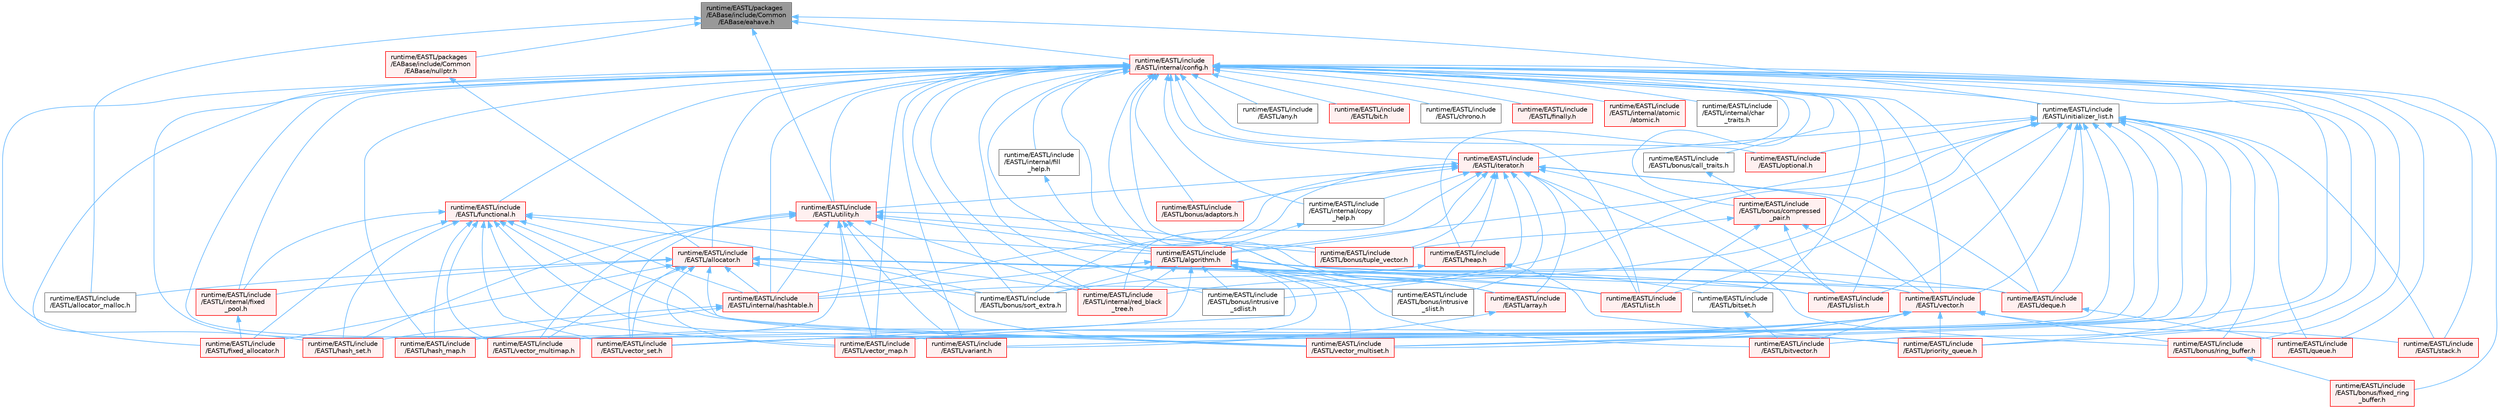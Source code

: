 digraph "runtime/EASTL/packages/EABase/include/Common/EABase/eahave.h"
{
 // LATEX_PDF_SIZE
  bgcolor="transparent";
  edge [fontname=Helvetica,fontsize=10,labelfontname=Helvetica,labelfontsize=10];
  node [fontname=Helvetica,fontsize=10,shape=box,height=0.2,width=0.4];
  Node1 [id="Node000001",label="runtime/EASTL/packages\l/EABase/include/Common\l/EABase/eahave.h",height=0.2,width=0.4,color="gray40", fillcolor="grey60", style="filled", fontcolor="black",tooltip=" "];
  Node1 -> Node2 [id="edge1_Node000001_Node000002",dir="back",color="steelblue1",style="solid",tooltip=" "];
  Node2 [id="Node000002",label="runtime/EASTL/include\l/EASTL/allocator_malloc.h",height=0.2,width=0.4,color="grey40", fillcolor="white", style="filled",URL="$allocator__malloc_8h.html",tooltip=" "];
  Node1 -> Node3 [id="edge2_Node000001_Node000003",dir="back",color="steelblue1",style="solid",tooltip=" "];
  Node3 [id="Node000003",label="runtime/EASTL/include\l/EASTL/initializer_list.h",height=0.2,width=0.4,color="grey40", fillcolor="white", style="filled",URL="$initializer__list_8h.html",tooltip=" "];
  Node3 -> Node4 [id="edge3_Node000003_Node000004",dir="back",color="steelblue1",style="solid",tooltip=" "];
  Node4 [id="Node000004",label="runtime/EASTL/include\l/EASTL/algorithm.h",height=0.2,width=0.4,color="red", fillcolor="#FFF0F0", style="filled",URL="$_e_a_s_t_l_2include_2_e_a_s_t_l_2algorithm_8h.html",tooltip=" "];
  Node4 -> Node5 [id="edge4_Node000004_Node000005",dir="back",color="steelblue1",style="solid",tooltip=" "];
  Node5 [id="Node000005",label="runtime/EASTL/include\l/EASTL/array.h",height=0.2,width=0.4,color="red", fillcolor="#FFF0F0", style="filled",URL="$array_8h.html",tooltip=" "];
  Node5 -> Node418 [id="edge5_Node000005_Node000418",dir="back",color="steelblue1",style="solid",tooltip=" "];
  Node418 [id="Node000418",label="runtime/EASTL/include\l/EASTL/variant.h",height=0.2,width=0.4,color="red", fillcolor="#FFF0F0", style="filled",URL="$_e_a_s_t_l_2include_2_e_a_s_t_l_2variant_8h.html",tooltip=" "];
  Node4 -> Node73 [id="edge6_Node000004_Node000073",dir="back",color="steelblue1",style="solid",tooltip=" "];
  Node73 [id="Node000073",label="runtime/EASTL/include\l/EASTL/bitset.h",height=0.2,width=0.4,color="grey40", fillcolor="white", style="filled",URL="$bitset_8h.html",tooltip=" "];
  Node73 -> Node74 [id="edge7_Node000073_Node000074",dir="back",color="steelblue1",style="solid",tooltip=" "];
  Node74 [id="Node000074",label="runtime/EASTL/include\l/EASTL/bitvector.h",height=0.2,width=0.4,color="red", fillcolor="#FFF0F0", style="filled",URL="$bitvector_8h.html",tooltip=" "];
  Node4 -> Node74 [id="edge8_Node000004_Node000074",dir="back",color="steelblue1",style="solid",tooltip=" "];
  Node4 -> Node420 [id="edge9_Node000004_Node000420",dir="back",color="steelblue1",style="solid",tooltip=" "];
  Node420 [id="Node000420",label="runtime/EASTL/include\l/EASTL/bonus/intrusive\l_sdlist.h",height=0.2,width=0.4,color="grey40", fillcolor="white", style="filled",URL="$intrusive__sdlist_8h.html",tooltip=" "];
  Node4 -> Node421 [id="edge10_Node000004_Node000421",dir="back",color="steelblue1",style="solid",tooltip=" "];
  Node421 [id="Node000421",label="runtime/EASTL/include\l/EASTL/bonus/intrusive\l_slist.h",height=0.2,width=0.4,color="grey40", fillcolor="white", style="filled",URL="$intrusive__slist_8h.html",tooltip=" "];
  Node4 -> Node422 [id="edge11_Node000004_Node000422",dir="back",color="steelblue1",style="solid",tooltip=" "];
  Node422 [id="Node000422",label="runtime/EASTL/include\l/EASTL/bonus/sort_extra.h",height=0.2,width=0.4,color="grey40", fillcolor="white", style="filled",URL="$sort__extra_8h.html",tooltip=" "];
  Node4 -> Node423 [id="edge12_Node000004_Node000423",dir="back",color="steelblue1",style="solid",tooltip=" "];
  Node423 [id="Node000423",label="runtime/EASTL/include\l/EASTL/deque.h",height=0.2,width=0.4,color="red", fillcolor="#FFF0F0", style="filled",URL="$_e_a_s_t_l_2include_2_e_a_s_t_l_2deque_8h.html",tooltip=" "];
  Node423 -> Node424 [id="edge13_Node000423_Node000424",dir="back",color="steelblue1",style="solid",tooltip=" "];
  Node424 [id="Node000424",label="runtime/EASTL/include\l/EASTL/queue.h",height=0.2,width=0.4,color="red", fillcolor="#FFF0F0", style="filled",URL="$_e_a_s_t_l_2include_2_e_a_s_t_l_2queue_8h.html",tooltip=" "];
  Node4 -> Node99 [id="edge14_Node000004_Node000099",dir="back",color="steelblue1",style="solid",tooltip=" "];
  Node99 [id="Node000099",label="runtime/EASTL/include\l/EASTL/internal/hashtable.h",height=0.2,width=0.4,color="red", fillcolor="#FFF0F0", style="filled",URL="$hashtable_8h.html",tooltip=" "];
  Node99 -> Node100 [id="edge15_Node000099_Node000100",dir="back",color="steelblue1",style="solid",tooltip=" "];
  Node100 [id="Node000100",label="runtime/EASTL/include\l/EASTL/hash_map.h",height=0.2,width=0.4,color="red", fillcolor="#FFF0F0", style="filled",URL="$hash__map_8h.html",tooltip=" "];
  Node99 -> Node106 [id="edge16_Node000099_Node000106",dir="back",color="steelblue1",style="solid",tooltip=" "];
  Node106 [id="Node000106",label="runtime/EASTL/include\l/EASTL/hash_set.h",height=0.2,width=0.4,color="red", fillcolor="#FFF0F0", style="filled",URL="$hash__set_8h.html",tooltip=" "];
  Node4 -> Node427 [id="edge17_Node000004_Node000427",dir="back",color="steelblue1",style="solid",tooltip=" "];
  Node427 [id="Node000427",label="runtime/EASTL/include\l/EASTL/internal/red_black\l_tree.h",height=0.2,width=0.4,color="red", fillcolor="#FFF0F0", style="filled",URL="$red__black__tree_8h.html",tooltip=" "];
  Node4 -> Node437 [id="edge18_Node000004_Node000437",dir="back",color="steelblue1",style="solid",tooltip=" "];
  Node437 [id="Node000437",label="runtime/EASTL/include\l/EASTL/list.h",height=0.2,width=0.4,color="red", fillcolor="#FFF0F0", style="filled",URL="$_e_a_s_t_l_2include_2_e_a_s_t_l_2list_8h.html",tooltip=" "];
  Node4 -> Node461 [id="edge19_Node000004_Node000461",dir="back",color="steelblue1",style="solid",tooltip=" "];
  Node461 [id="Node000461",label="runtime/EASTL/include\l/EASTL/slist.h",height=0.2,width=0.4,color="red", fillcolor="#FFF0F0", style="filled",URL="$slist_8h.html",tooltip=" "];
  Node4 -> Node462 [id="edge20_Node000004_Node000462",dir="back",color="steelblue1",style="solid",tooltip=" "];
  Node462 [id="Node000462",label="runtime/EASTL/include\l/EASTL/vector.h",height=0.2,width=0.4,color="red", fillcolor="#FFF0F0", style="filled",URL="$_e_a_s_t_l_2include_2_e_a_s_t_l_2vector_8h.html",tooltip=" "];
  Node462 -> Node74 [id="edge21_Node000462_Node000074",dir="back",color="steelblue1",style="solid",tooltip=" "];
  Node462 -> Node463 [id="edge22_Node000462_Node000463",dir="back",color="steelblue1",style="solid",tooltip=" "];
  Node463 [id="Node000463",label="runtime/EASTL/include\l/EASTL/bonus/ring_buffer.h",height=0.2,width=0.4,color="red", fillcolor="#FFF0F0", style="filled",URL="$_e_a_s_t_l_2include_2_e_a_s_t_l_2bonus_2ring__buffer_8h.html",tooltip=" "];
  Node463 -> Node448 [id="edge23_Node000463_Node000448",dir="back",color="steelblue1",style="solid",tooltip=" "];
  Node448 [id="Node000448",label="runtime/EASTL/include\l/EASTL/bonus/fixed_ring\l_buffer.h",height=0.2,width=0.4,color="red", fillcolor="#FFF0F0", style="filled",URL="$fixed__ring__buffer_8h.html",tooltip=" "];
  Node462 -> Node464 [id="edge24_Node000462_Node000464",dir="back",color="steelblue1",style="solid",tooltip=" "];
  Node464 [id="Node000464",label="runtime/EASTL/include\l/EASTL/priority_queue.h",height=0.2,width=0.4,color="red", fillcolor="#FFF0F0", style="filled",URL="$_e_a_s_t_l_2include_2_e_a_s_t_l_2priority__queue_8h.html",tooltip=" "];
  Node462 -> Node466 [id="edge25_Node000462_Node000466",dir="back",color="steelblue1",style="solid",tooltip=" "];
  Node466 [id="Node000466",label="runtime/EASTL/include\l/EASTL/stack.h",height=0.2,width=0.4,color="red", fillcolor="#FFF0F0", style="filled",URL="$_e_a_s_t_l_2include_2_e_a_s_t_l_2stack_8h.html",tooltip=" "];
  Node462 -> Node468 [id="edge26_Node000462_Node000468",dir="back",color="steelblue1",style="solid",tooltip=" "];
  Node468 [id="Node000468",label="runtime/EASTL/include\l/EASTL/vector_map.h",height=0.2,width=0.4,color="red", fillcolor="#FFF0F0", style="filled",URL="$_e_a_s_t_l_2include_2_e_a_s_t_l_2vector__map_8h.html",tooltip=" "];
  Node462 -> Node470 [id="edge27_Node000462_Node000470",dir="back",color="steelblue1",style="solid",tooltip=" "];
  Node470 [id="Node000470",label="runtime/EASTL/include\l/EASTL/vector_multimap.h",height=0.2,width=0.4,color="red", fillcolor="#FFF0F0", style="filled",URL="$vector__multimap_8h.html",tooltip=" "];
  Node462 -> Node471 [id="edge28_Node000462_Node000471",dir="back",color="steelblue1",style="solid",tooltip=" "];
  Node471 [id="Node000471",label="runtime/EASTL/include\l/EASTL/vector_multiset.h",height=0.2,width=0.4,color="red", fillcolor="#FFF0F0", style="filled",URL="$vector__multiset_8h.html",tooltip=" "];
  Node462 -> Node472 [id="edge29_Node000462_Node000472",dir="back",color="steelblue1",style="solid",tooltip=" "];
  Node472 [id="Node000472",label="runtime/EASTL/include\l/EASTL/vector_set.h",height=0.2,width=0.4,color="red", fillcolor="#FFF0F0", style="filled",URL="$vector__set_8h.html",tooltip=" "];
  Node4 -> Node468 [id="edge30_Node000004_Node000468",dir="back",color="steelblue1",style="solid",tooltip=" "];
  Node4 -> Node470 [id="edge31_Node000004_Node000470",dir="back",color="steelblue1",style="solid",tooltip=" "];
  Node4 -> Node471 [id="edge32_Node000004_Node000471",dir="back",color="steelblue1",style="solid",tooltip=" "];
  Node4 -> Node472 [id="edge33_Node000004_Node000472",dir="back",color="steelblue1",style="solid",tooltip=" "];
  Node3 -> Node463 [id="edge34_Node000003_Node000463",dir="back",color="steelblue1",style="solid",tooltip=" "];
  Node3 -> Node423 [id="edge35_Node000003_Node000423",dir="back",color="steelblue1",style="solid",tooltip=" "];
  Node3 -> Node99 [id="edge36_Node000003_Node000099",dir="back",color="steelblue1",style="solid",tooltip=" "];
  Node3 -> Node427 [id="edge37_Node000003_Node000427",dir="back",color="steelblue1",style="solid",tooltip=" "];
  Node3 -> Node476 [id="edge38_Node000003_Node000476",dir="back",color="steelblue1",style="solid",tooltip=" "];
  Node476 [id="Node000476",label="runtime/EASTL/include\l/EASTL/iterator.h",height=0.2,width=0.4,color="red", fillcolor="#FFF0F0", style="filled",URL="$_e_a_s_t_l_2include_2_e_a_s_t_l_2iterator_8h.html",tooltip=" "];
  Node476 -> Node4 [id="edge39_Node000476_Node000004",dir="back",color="steelblue1",style="solid",tooltip=" "];
  Node476 -> Node5 [id="edge40_Node000476_Node000005",dir="back",color="steelblue1",style="solid",tooltip=" "];
  Node476 -> Node477 [id="edge41_Node000476_Node000477",dir="back",color="steelblue1",style="solid",tooltip=" "];
  Node477 [id="Node000477",label="runtime/EASTL/include\l/EASTL/bonus/adaptors.h",height=0.2,width=0.4,color="red", fillcolor="#FFF0F0", style="filled",URL="$adaptors_8h.html",tooltip=" "];
  Node476 -> Node420 [id="edge42_Node000476_Node000420",dir="back",color="steelblue1",style="solid",tooltip=" "];
  Node476 -> Node421 [id="edge43_Node000476_Node000421",dir="back",color="steelblue1",style="solid",tooltip=" "];
  Node476 -> Node463 [id="edge44_Node000476_Node000463",dir="back",color="steelblue1",style="solid",tooltip=" "];
  Node476 -> Node422 [id="edge45_Node000476_Node000422",dir="back",color="steelblue1",style="solid",tooltip=" "];
  Node476 -> Node441 [id="edge46_Node000476_Node000441",dir="back",color="steelblue1",style="solid",tooltip=" "];
  Node441 [id="Node000441",label="runtime/EASTL/include\l/EASTL/bonus/tuple_vector.h",height=0.2,width=0.4,color="red", fillcolor="#FFF0F0", style="filled",URL="$tuple__vector_8h.html",tooltip=" "];
  Node476 -> Node423 [id="edge47_Node000476_Node000423",dir="back",color="steelblue1",style="solid",tooltip=" "];
  Node476 -> Node480 [id="edge48_Node000476_Node000480",dir="back",color="steelblue1",style="solid",tooltip=" "];
  Node480 [id="Node000480",label="runtime/EASTL/include\l/EASTL/heap.h",height=0.2,width=0.4,color="red", fillcolor="#FFF0F0", style="filled",URL="$heap_8h.html",tooltip=" "];
  Node480 -> Node422 [id="edge49_Node000480_Node000422",dir="back",color="steelblue1",style="solid",tooltip=" "];
  Node480 -> Node464 [id="edge50_Node000480_Node000464",dir="back",color="steelblue1",style="solid",tooltip=" "];
  Node476 -> Node98 [id="edge51_Node000476_Node000098",dir="back",color="steelblue1",style="solid",tooltip=" "];
  Node98 [id="Node000098",label="runtime/EASTL/include\l/EASTL/internal/copy\l_help.h",height=0.2,width=0.4,color="grey40", fillcolor="white", style="filled",URL="$copy__help_8h.html",tooltip=" "];
  Node98 -> Node4 [id="edge52_Node000098_Node000004",dir="back",color="steelblue1",style="solid",tooltip=" "];
  Node476 -> Node99 [id="edge53_Node000476_Node000099",dir="back",color="steelblue1",style="solid",tooltip=" "];
  Node476 -> Node427 [id="edge54_Node000476_Node000427",dir="back",color="steelblue1",style="solid",tooltip=" "];
  Node476 -> Node437 [id="edge55_Node000476_Node000437",dir="back",color="steelblue1",style="solid",tooltip=" "];
  Node476 -> Node461 [id="edge56_Node000476_Node000461",dir="back",color="steelblue1",style="solid",tooltip=" "];
  Node476 -> Node483 [id="edge57_Node000476_Node000483",dir="back",color="steelblue1",style="solid",tooltip=" "];
  Node483 [id="Node000483",label="runtime/EASTL/include\l/EASTL/utility.h",height=0.2,width=0.4,color="red", fillcolor="#FFF0F0", style="filled",URL="$_e_a_s_t_l_2include_2_e_a_s_t_l_2utility_8h.html",tooltip=" "];
  Node483 -> Node4 [id="edge58_Node000483_Node000004",dir="back",color="steelblue1",style="solid",tooltip=" "];
  Node483 -> Node5 [id="edge59_Node000483_Node000005",dir="back",color="steelblue1",style="solid",tooltip=" "];
  Node483 -> Node441 [id="edge60_Node000483_Node000441",dir="back",color="steelblue1",style="solid",tooltip=" "];
  Node483 -> Node100 [id="edge61_Node000483_Node000100",dir="back",color="steelblue1",style="solid",tooltip=" "];
  Node483 -> Node106 [id="edge62_Node000483_Node000106",dir="back",color="steelblue1",style="solid",tooltip=" "];
  Node483 -> Node99 [id="edge63_Node000483_Node000099",dir="back",color="steelblue1",style="solid",tooltip=" "];
  Node483 -> Node427 [id="edge64_Node000483_Node000427",dir="back",color="steelblue1",style="solid",tooltip=" "];
  Node483 -> Node418 [id="edge65_Node000483_Node000418",dir="back",color="steelblue1",style="solid",tooltip=" "];
  Node483 -> Node468 [id="edge66_Node000483_Node000468",dir="back",color="steelblue1",style="solid",tooltip=" "];
  Node483 -> Node470 [id="edge67_Node000483_Node000470",dir="back",color="steelblue1",style="solid",tooltip=" "];
  Node483 -> Node471 [id="edge68_Node000483_Node000471",dir="back",color="steelblue1",style="solid",tooltip=" "];
  Node483 -> Node472 [id="edge69_Node000483_Node000472",dir="back",color="steelblue1",style="solid",tooltip=" "];
  Node476 -> Node462 [id="edge70_Node000476_Node000462",dir="back",color="steelblue1",style="solid",tooltip=" "];
  Node3 -> Node437 [id="edge71_Node000003_Node000437",dir="back",color="steelblue1",style="solid",tooltip=" "];
  Node3 -> Node457 [id="edge72_Node000003_Node000457",dir="back",color="steelblue1",style="solid",tooltip=" "];
  Node457 [id="Node000457",label="runtime/EASTL/include\l/EASTL/optional.h",height=0.2,width=0.4,color="red", fillcolor="#FFF0F0", style="filled",URL="$_e_a_s_t_l_2include_2_e_a_s_t_l_2optional_8h.html",tooltip=" "];
  Node3 -> Node464 [id="edge73_Node000003_Node000464",dir="back",color="steelblue1",style="solid",tooltip=" "];
  Node3 -> Node424 [id="edge74_Node000003_Node000424",dir="back",color="steelblue1",style="solid",tooltip=" "];
  Node3 -> Node461 [id="edge75_Node000003_Node000461",dir="back",color="steelblue1",style="solid",tooltip=" "];
  Node3 -> Node466 [id="edge76_Node000003_Node000466",dir="back",color="steelblue1",style="solid",tooltip=" "];
  Node3 -> Node418 [id="edge77_Node000003_Node000418",dir="back",color="steelblue1",style="solid",tooltip=" "];
  Node3 -> Node462 [id="edge78_Node000003_Node000462",dir="back",color="steelblue1",style="solid",tooltip=" "];
  Node3 -> Node468 [id="edge79_Node000003_Node000468",dir="back",color="steelblue1",style="solid",tooltip=" "];
  Node3 -> Node470 [id="edge80_Node000003_Node000470",dir="back",color="steelblue1",style="solid",tooltip=" "];
  Node3 -> Node471 [id="edge81_Node000003_Node000471",dir="back",color="steelblue1",style="solid",tooltip=" "];
  Node3 -> Node472 [id="edge82_Node000003_Node000472",dir="back",color="steelblue1",style="solid",tooltip=" "];
  Node1 -> Node489 [id="edge83_Node000001_Node000489",dir="back",color="steelblue1",style="solid",tooltip=" "];
  Node489 [id="Node000489",label="runtime/EASTL/include\l/EASTL/internal/config.h",height=0.2,width=0.4,color="red", fillcolor="#FFF0F0", style="filled",URL="$config_8h.html",tooltip=" "];
  Node489 -> Node4 [id="edge84_Node000489_Node000004",dir="back",color="steelblue1",style="solid",tooltip=" "];
  Node489 -> Node490 [id="edge85_Node000489_Node000490",dir="back",color="steelblue1",style="solid",tooltip=" "];
  Node490 [id="Node000490",label="runtime/EASTL/include\l/EASTL/allocator.h",height=0.2,width=0.4,color="red", fillcolor="#FFF0F0", style="filled",URL="$allocator_8h.html",tooltip=" "];
  Node490 -> Node2 [id="edge86_Node000490_Node000002",dir="back",color="steelblue1",style="solid",tooltip=" "];
  Node490 -> Node422 [id="edge87_Node000490_Node000422",dir="back",color="steelblue1",style="solid",tooltip=" "];
  Node490 -> Node423 [id="edge88_Node000490_Node000423",dir="back",color="steelblue1",style="solid",tooltip=" "];
  Node490 -> Node443 [id="edge89_Node000490_Node000443",dir="back",color="steelblue1",style="solid",tooltip=" "];
  Node443 [id="Node000443",label="runtime/EASTL/include\l/EASTL/fixed_allocator.h",height=0.2,width=0.4,color="red", fillcolor="#FFF0F0", style="filled",URL="$fixed__allocator_8h.html",tooltip=" "];
  Node490 -> Node445 [id="edge90_Node000490_Node000445",dir="back",color="steelblue1",style="solid",tooltip=" "];
  Node445 [id="Node000445",label="runtime/EASTL/include\l/EASTL/internal/fixed\l_pool.h",height=0.2,width=0.4,color="red", fillcolor="#FFF0F0", style="filled",URL="$fixed__pool_8h.html",tooltip=" "];
  Node445 -> Node443 [id="edge91_Node000445_Node000443",dir="back",color="steelblue1",style="solid",tooltip=" "];
  Node490 -> Node99 [id="edge92_Node000490_Node000099",dir="back",color="steelblue1",style="solid",tooltip=" "];
  Node490 -> Node427 [id="edge93_Node000490_Node000427",dir="back",color="steelblue1",style="solid",tooltip=" "];
  Node490 -> Node437 [id="edge94_Node000490_Node000437",dir="back",color="steelblue1",style="solid",tooltip=" "];
  Node490 -> Node461 [id="edge95_Node000490_Node000461",dir="back",color="steelblue1",style="solid",tooltip=" "];
  Node490 -> Node462 [id="edge96_Node000490_Node000462",dir="back",color="steelblue1",style="solid",tooltip=" "];
  Node490 -> Node468 [id="edge97_Node000490_Node000468",dir="back",color="steelblue1",style="solid",tooltip=" "];
  Node490 -> Node470 [id="edge98_Node000490_Node000470",dir="back",color="steelblue1",style="solid",tooltip=" "];
  Node490 -> Node471 [id="edge99_Node000490_Node000471",dir="back",color="steelblue1",style="solid",tooltip=" "];
  Node490 -> Node472 [id="edge100_Node000490_Node000472",dir="back",color="steelblue1",style="solid",tooltip=" "];
  Node489 -> Node494 [id="edge101_Node000489_Node000494",dir="back",color="steelblue1",style="solid",tooltip=" "];
  Node494 [id="Node000494",label="runtime/EASTL/include\l/EASTL/any.h",height=0.2,width=0.4,color="grey40", fillcolor="white", style="filled",URL="$any_8h.html",tooltip=" "];
  Node489 -> Node5 [id="edge102_Node000489_Node000005",dir="back",color="steelblue1",style="solid",tooltip=" "];
  Node489 -> Node72 [id="edge103_Node000489_Node000072",dir="back",color="steelblue1",style="solid",tooltip=" "];
  Node72 [id="Node000072",label="runtime/EASTL/include\l/EASTL/bit.h",height=0.2,width=0.4,color="red", fillcolor="#FFF0F0", style="filled",URL="$bit_8h.html",tooltip=" "];
  Node489 -> Node73 [id="edge104_Node000489_Node000073",dir="back",color="steelblue1",style="solid",tooltip=" "];
  Node489 -> Node74 [id="edge105_Node000489_Node000074",dir="back",color="steelblue1",style="solid",tooltip=" "];
  Node489 -> Node477 [id="edge106_Node000489_Node000477",dir="back",color="steelblue1",style="solid",tooltip=" "];
  Node489 -> Node495 [id="edge107_Node000489_Node000495",dir="back",color="steelblue1",style="solid",tooltip=" "];
  Node495 [id="Node000495",label="runtime/EASTL/include\l/EASTL/bonus/call_traits.h",height=0.2,width=0.4,color="grey40", fillcolor="white", style="filled",URL="$call__traits_8h.html",tooltip=" "];
  Node495 -> Node496 [id="edge108_Node000495_Node000496",dir="back",color="steelblue1",style="solid",tooltip=" "];
  Node496 [id="Node000496",label="runtime/EASTL/include\l/EASTL/bonus/compressed\l_pair.h",height=0.2,width=0.4,color="red", fillcolor="#FFF0F0", style="filled",URL="$compressed__pair_8h.html",tooltip=" "];
  Node496 -> Node441 [id="edge109_Node000496_Node000441",dir="back",color="steelblue1",style="solid",tooltip=" "];
  Node496 -> Node437 [id="edge110_Node000496_Node000437",dir="back",color="steelblue1",style="solid",tooltip=" "];
  Node496 -> Node461 [id="edge111_Node000496_Node000461",dir="back",color="steelblue1",style="solid",tooltip=" "];
  Node496 -> Node462 [id="edge112_Node000496_Node000462",dir="back",color="steelblue1",style="solid",tooltip=" "];
  Node489 -> Node496 [id="edge113_Node000489_Node000496",dir="back",color="steelblue1",style="solid",tooltip=" "];
  Node489 -> Node448 [id="edge114_Node000489_Node000448",dir="back",color="steelblue1",style="solid",tooltip=" "];
  Node489 -> Node420 [id="edge115_Node000489_Node000420",dir="back",color="steelblue1",style="solid",tooltip=" "];
  Node489 -> Node421 [id="edge116_Node000489_Node000421",dir="back",color="steelblue1",style="solid",tooltip=" "];
  Node489 -> Node463 [id="edge117_Node000489_Node000463",dir="back",color="steelblue1",style="solid",tooltip=" "];
  Node489 -> Node422 [id="edge118_Node000489_Node000422",dir="back",color="steelblue1",style="solid",tooltip=" "];
  Node489 -> Node441 [id="edge119_Node000489_Node000441",dir="back",color="steelblue1",style="solid",tooltip=" "];
  Node489 -> Node497 [id="edge120_Node000489_Node000497",dir="back",color="steelblue1",style="solid",tooltip=" "];
  Node497 [id="Node000497",label="runtime/EASTL/include\l/EASTL/chrono.h",height=0.2,width=0.4,color="grey40", fillcolor="white", style="filled",URL="$_e_a_s_t_l_2include_2_e_a_s_t_l_2chrono_8h.html",tooltip=" "];
  Node489 -> Node423 [id="edge121_Node000489_Node000423",dir="back",color="steelblue1",style="solid",tooltip=" "];
  Node489 -> Node498 [id="edge122_Node000489_Node000498",dir="back",color="steelblue1",style="solid",tooltip=" "];
  Node498 [id="Node000498",label="runtime/EASTL/include\l/EASTL/finally.h",height=0.2,width=0.4,color="red", fillcolor="#FFF0F0", style="filled",URL="$finally_8h.html",tooltip=" "];
  Node489 -> Node443 [id="edge123_Node000489_Node000443",dir="back",color="steelblue1",style="solid",tooltip=" "];
  Node489 -> Node487 [id="edge124_Node000489_Node000487",dir="back",color="steelblue1",style="solid",tooltip=" "];
  Node487 [id="Node000487",label="runtime/EASTL/include\l/EASTL/functional.h",height=0.2,width=0.4,color="red", fillcolor="#FFF0F0", style="filled",URL="$_e_a_s_t_l_2include_2_e_a_s_t_l_2functional_8h.html",tooltip=" "];
  Node487 -> Node4 [id="edge125_Node000487_Node000004",dir="back",color="steelblue1",style="solid",tooltip=" "];
  Node487 -> Node422 [id="edge126_Node000487_Node000422",dir="back",color="steelblue1",style="solid",tooltip=" "];
  Node487 -> Node443 [id="edge127_Node000487_Node000443",dir="back",color="steelblue1",style="solid",tooltip=" "];
  Node487 -> Node100 [id="edge128_Node000487_Node000100",dir="back",color="steelblue1",style="solid",tooltip=" "];
  Node487 -> Node106 [id="edge129_Node000487_Node000106",dir="back",color="steelblue1",style="solid",tooltip=" "];
  Node487 -> Node445 [id="edge130_Node000487_Node000445",dir="back",color="steelblue1",style="solid",tooltip=" "];
  Node487 -> Node99 [id="edge131_Node000487_Node000099",dir="back",color="steelblue1",style="solid",tooltip=" "];
  Node487 -> Node464 [id="edge132_Node000487_Node000464",dir="back",color="steelblue1",style="solid",tooltip=" "];
  Node487 -> Node418 [id="edge133_Node000487_Node000418",dir="back",color="steelblue1",style="solid",tooltip=" "];
  Node487 -> Node468 [id="edge134_Node000487_Node000468",dir="back",color="steelblue1",style="solid",tooltip=" "];
  Node487 -> Node470 [id="edge135_Node000487_Node000470",dir="back",color="steelblue1",style="solid",tooltip=" "];
  Node487 -> Node471 [id="edge136_Node000487_Node000471",dir="back",color="steelblue1",style="solid",tooltip=" "];
  Node487 -> Node472 [id="edge137_Node000487_Node000472",dir="back",color="steelblue1",style="solid",tooltip=" "];
  Node489 -> Node100 [id="edge138_Node000489_Node000100",dir="back",color="steelblue1",style="solid",tooltip=" "];
  Node489 -> Node106 [id="edge139_Node000489_Node000106",dir="back",color="steelblue1",style="solid",tooltip=" "];
  Node489 -> Node480 [id="edge140_Node000489_Node000480",dir="back",color="steelblue1",style="solid",tooltip=" "];
  Node489 -> Node3 [id="edge141_Node000489_Node000003",dir="back",color="steelblue1",style="solid",tooltip=" "];
  Node489 -> Node92 [id="edge142_Node000489_Node000092",dir="back",color="steelblue1",style="solid",tooltip=" "];
  Node92 [id="Node000092",label="runtime/EASTL/include\l/EASTL/internal/atomic\l/atomic.h",height=0.2,width=0.4,color="red", fillcolor="#FFF0F0", style="filled",URL="$_e_a_s_t_l_2include_2_e_a_s_t_l_2internal_2atomic_2atomic_8h.html",tooltip=" "];
  Node489 -> Node97 [id="edge143_Node000489_Node000097",dir="back",color="steelblue1",style="solid",tooltip=" "];
  Node97 [id="Node000097",label="runtime/EASTL/include\l/EASTL/internal/char\l_traits.h",height=0.2,width=0.4,color="grey40", fillcolor="white", style="filled",URL="$char__traits_8h.html",tooltip=" "];
  Node489 -> Node98 [id="edge144_Node000489_Node000098",dir="back",color="steelblue1",style="solid",tooltip=" "];
  Node489 -> Node499 [id="edge145_Node000489_Node000499",dir="back",color="steelblue1",style="solid",tooltip=" "];
  Node499 [id="Node000499",label="runtime/EASTL/include\l/EASTL/internal/fill\l_help.h",height=0.2,width=0.4,color="grey40", fillcolor="white", style="filled",URL="$fill__help_8h.html",tooltip=" "];
  Node499 -> Node4 [id="edge146_Node000499_Node000004",dir="back",color="steelblue1",style="solid",tooltip=" "];
  Node489 -> Node445 [id="edge147_Node000489_Node000445",dir="back",color="steelblue1",style="solid",tooltip=" "];
  Node489 -> Node99 [id="edge148_Node000489_Node000099",dir="back",color="steelblue1",style="solid",tooltip=" "];
  Node489 -> Node427 [id="edge149_Node000489_Node000427",dir="back",color="steelblue1",style="solid",tooltip=" "];
  Node489 -> Node476 [id="edge150_Node000489_Node000476",dir="back",color="steelblue1",style="solid",tooltip=" "];
  Node489 -> Node437 [id="edge151_Node000489_Node000437",dir="back",color="steelblue1",style="solid",tooltip=" "];
  Node489 -> Node457 [id="edge152_Node000489_Node000457",dir="back",color="steelblue1",style="solid",tooltip=" "];
  Node489 -> Node464 [id="edge153_Node000489_Node000464",dir="back",color="steelblue1",style="solid",tooltip=" "];
  Node489 -> Node424 [id="edge154_Node000489_Node000424",dir="back",color="steelblue1",style="solid",tooltip=" "];
  Node489 -> Node461 [id="edge155_Node000489_Node000461",dir="back",color="steelblue1",style="solid",tooltip=" "];
  Node489 -> Node466 [id="edge156_Node000489_Node000466",dir="back",color="steelblue1",style="solid",tooltip=" "];
  Node489 -> Node483 [id="edge157_Node000489_Node000483",dir="back",color="steelblue1",style="solid",tooltip=" "];
  Node489 -> Node418 [id="edge158_Node000489_Node000418",dir="back",color="steelblue1",style="solid",tooltip=" "];
  Node489 -> Node462 [id="edge159_Node000489_Node000462",dir="back",color="steelblue1",style="solid",tooltip=" "];
  Node489 -> Node468 [id="edge160_Node000489_Node000468",dir="back",color="steelblue1",style="solid",tooltip=" "];
  Node489 -> Node470 [id="edge161_Node000489_Node000470",dir="back",color="steelblue1",style="solid",tooltip=" "];
  Node489 -> Node471 [id="edge162_Node000489_Node000471",dir="back",color="steelblue1",style="solid",tooltip=" "];
  Node489 -> Node472 [id="edge163_Node000489_Node000472",dir="back",color="steelblue1",style="solid",tooltip=" "];
  Node1 -> Node483 [id="edge164_Node000001_Node000483",dir="back",color="steelblue1",style="solid",tooltip=" "];
  Node1 -> Node523 [id="edge165_Node000001_Node000523",dir="back",color="steelblue1",style="solid",tooltip=" "];
  Node523 [id="Node000523",label="runtime/EASTL/packages\l/EABase/include/Common\l/EABase/nullptr.h",height=0.2,width=0.4,color="red", fillcolor="#FFF0F0", style="filled",URL="$nullptr_8h.html",tooltip=" "];
  Node523 -> Node490 [id="edge166_Node000523_Node000490",dir="back",color="steelblue1",style="solid",tooltip=" "];
}
